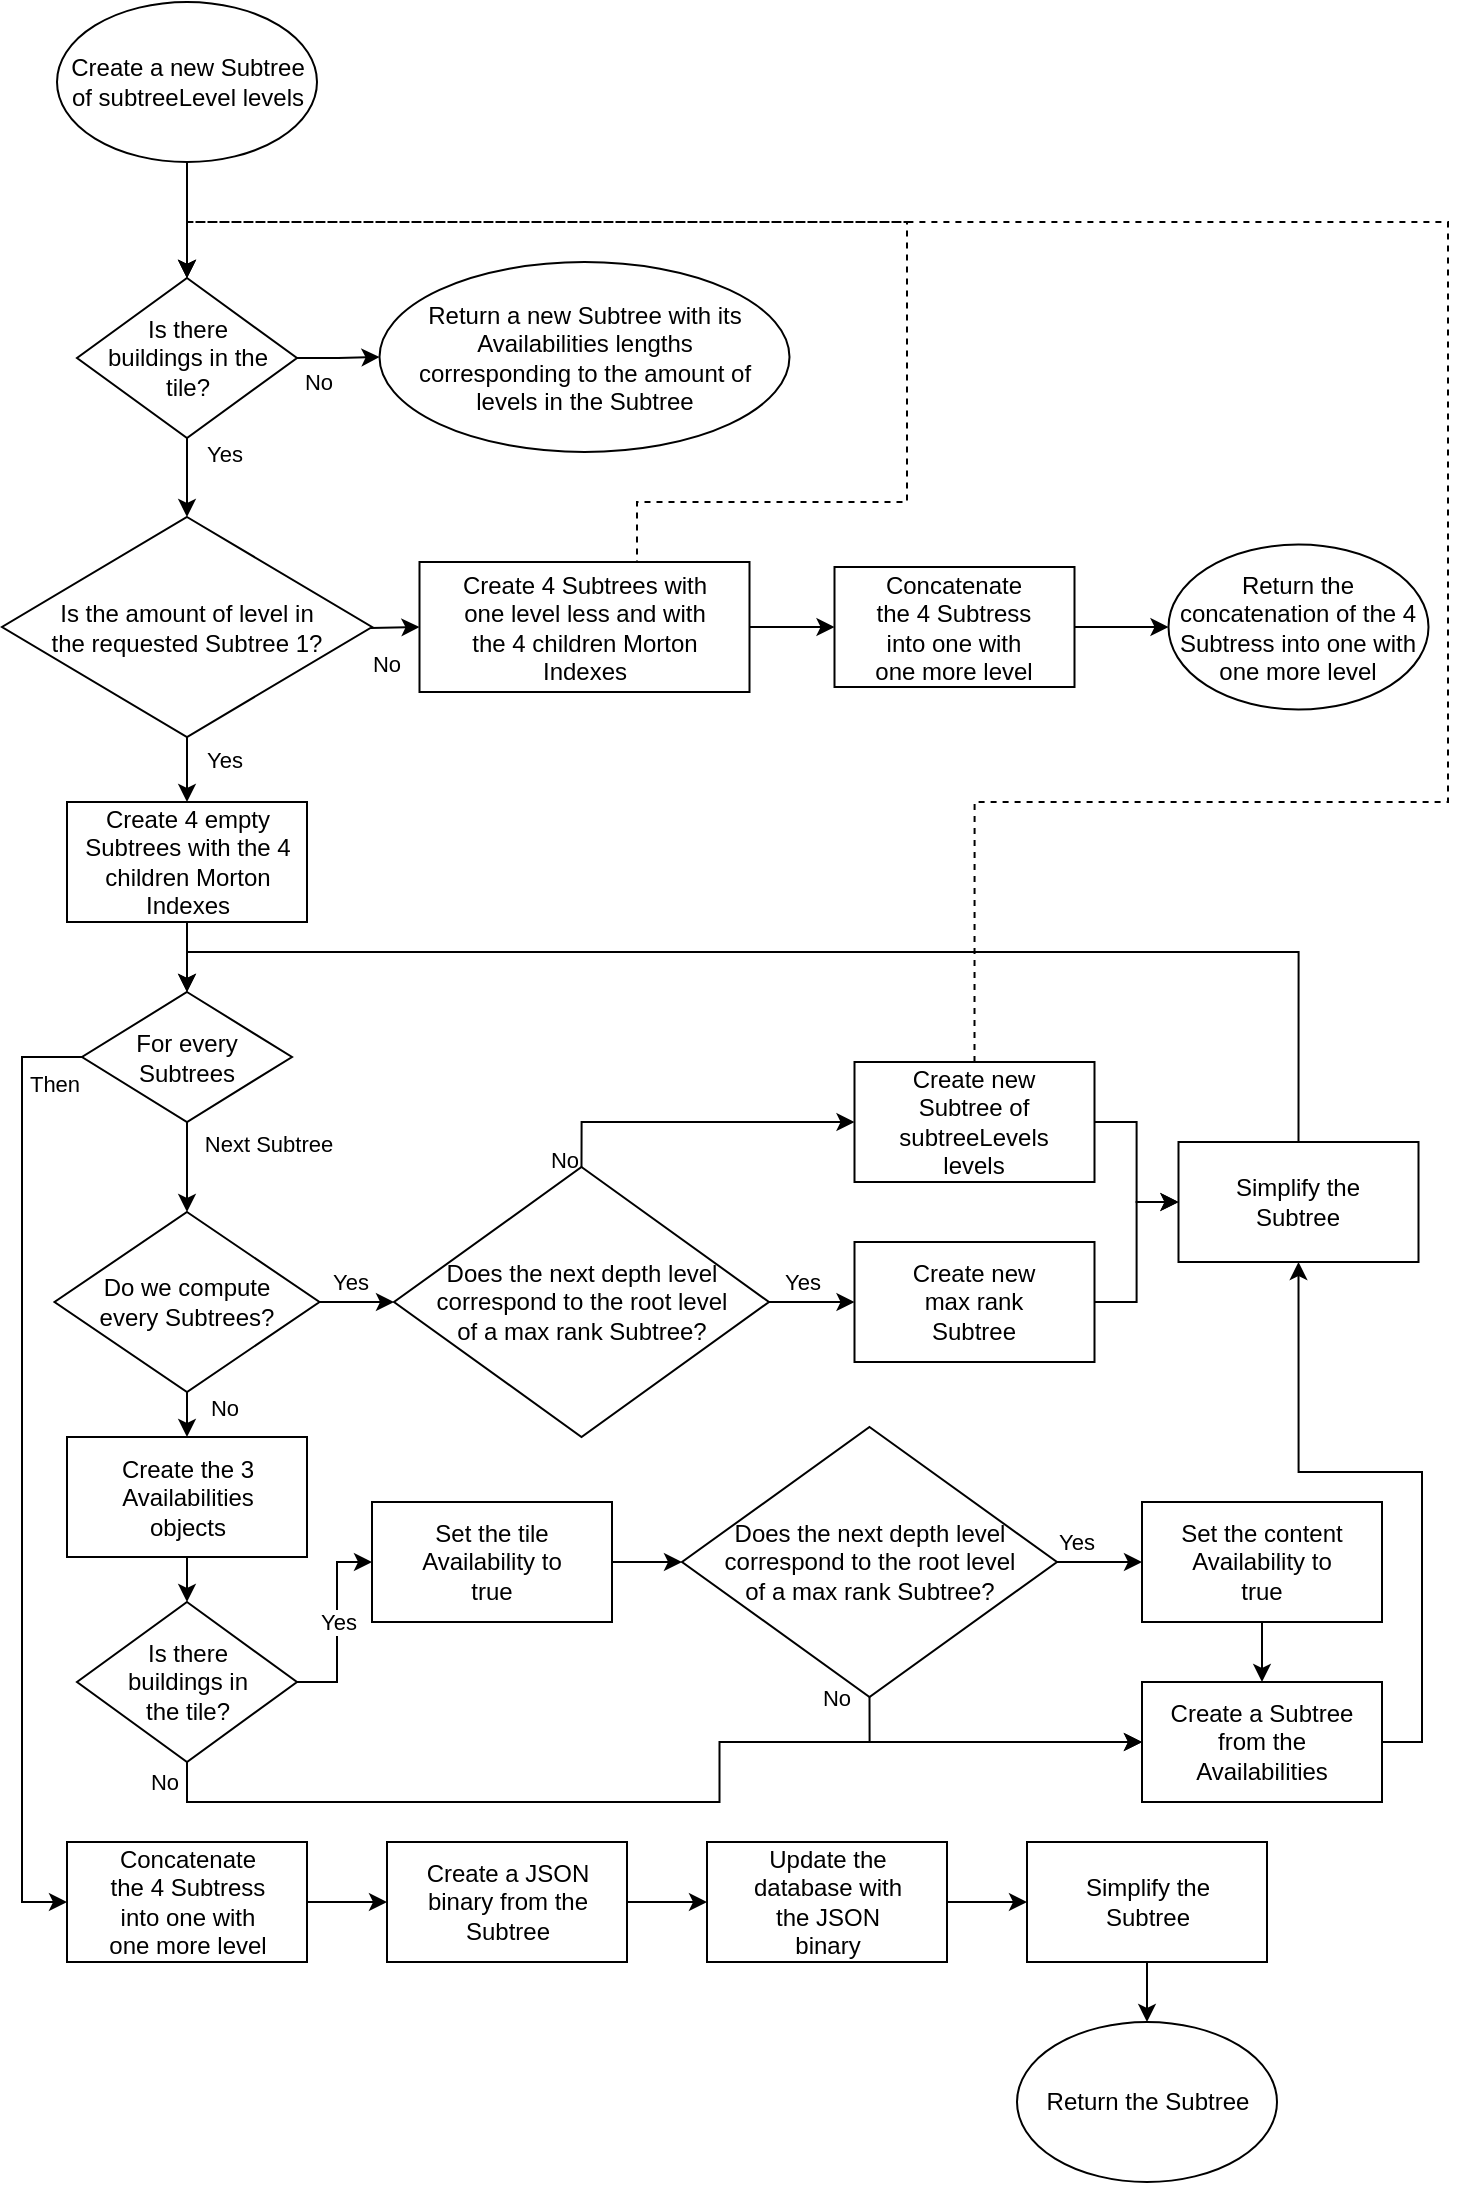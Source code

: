 <mxfile version="24.7.4">
  <diagram id="8tZmdEUZiIzHv_DwVKJz" name="Page-1">
    <mxGraphModel dx="1562" dy="972" grid="1" gridSize="10" guides="1" tooltips="1" connect="1" arrows="1" fold="1" page="1" pageScale="1" pageWidth="827" pageHeight="1169" math="0" shadow="0">
      <root>
        <mxCell id="0" />
        <mxCell id="1" parent="0" />
        <mxCell id="H2X3rNa2zZW_aXIO_rv6-1" value="" style="edgeStyle=orthogonalEdgeStyle;rounded=0;orthogonalLoop=1;jettySize=auto;html=1;" parent="1" source="H2X3rNa2zZW_aXIO_rv6-2" target="H2X3rNa2zZW_aXIO_rv6-7" edge="1">
          <mxGeometry relative="1" as="geometry" />
        </mxCell>
        <mxCell id="H2X3rNa2zZW_aXIO_rv6-2" value="Create a new Subtree of subtreeLevel levels" style="ellipse;whiteSpace=wrap;html=1;" parent="1" vertex="1">
          <mxGeometry x="57.5" y="40" width="130" height="80" as="geometry" />
        </mxCell>
        <mxCell id="H2X3rNa2zZW_aXIO_rv6-30" style="edgeStyle=orthogonalEdgeStyle;rounded=0;orthogonalLoop=1;jettySize=auto;html=1;exitX=1;exitY=0.5;exitDx=0;exitDy=0;entryX=0;entryY=0.5;entryDx=0;entryDy=0;" parent="1" source="H2X3rNa2zZW_aXIO_rv6-7" target="H2X3rNa2zZW_aXIO_rv6-29" edge="1">
          <mxGeometry relative="1" as="geometry">
            <mxPoint x="225" y="217.5" as="targetPoint" />
          </mxGeometry>
        </mxCell>
        <mxCell id="UTTgrvCsNS7yt0SJd_ms-5" value="No" style="edgeLabel;html=1;align=center;verticalAlign=middle;resizable=0;points=[];" vertex="1" connectable="0" parent="H2X3rNa2zZW_aXIO_rv6-30">
          <mxGeometry x="-0.219" y="2" relative="1" as="geometry">
            <mxPoint x="-6" y="14" as="offset" />
          </mxGeometry>
        </mxCell>
        <mxCell id="H2X3rNa2zZW_aXIO_rv6-32" style="edgeStyle=orthogonalEdgeStyle;rounded=0;orthogonalLoop=1;jettySize=auto;html=1;exitX=0.5;exitY=1;exitDx=0;exitDy=0;entryX=0.5;entryY=0;entryDx=0;entryDy=0;" parent="1" source="H2X3rNa2zZW_aXIO_rv6-7" target="H2X3rNa2zZW_aXIO_rv6-31" edge="1">
          <mxGeometry relative="1" as="geometry" />
        </mxCell>
        <mxCell id="UTTgrvCsNS7yt0SJd_ms-4" value="Yes" style="edgeLabel;html=1;align=center;verticalAlign=middle;resizable=0;points=[];" vertex="1" connectable="0" parent="H2X3rNa2zZW_aXIO_rv6-32">
          <mxGeometry x="-0.322" y="-3" relative="1" as="geometry">
            <mxPoint x="21" y="-6" as="offset" />
          </mxGeometry>
        </mxCell>
        <mxCell id="H2X3rNa2zZW_aXIO_rv6-7" value="Is there buildings in the tile?" style="rhombus;whiteSpace=wrap;html=1;spacing=15;" parent="1" vertex="1">
          <mxGeometry x="67.5" y="178" width="110" height="80" as="geometry" />
        </mxCell>
        <mxCell id="H2X3rNa2zZW_aXIO_rv6-16" style="edgeStyle=orthogonalEdgeStyle;rounded=0;orthogonalLoop=1;jettySize=auto;html=1;exitX=0.5;exitY=0;exitDx=0;exitDy=0;entryX=0.5;entryY=0;entryDx=0;entryDy=0;" parent="1" edge="1">
          <mxGeometry relative="1" as="geometry">
            <mxPoint x="965" y="720" as="targetPoint" />
          </mxGeometry>
        </mxCell>
        <mxCell id="H2X3rNa2zZW_aXIO_rv6-29" value="Return a new Subtree with its Availabilities lengths corresponding to the amount of levels in the Subtree" style="ellipse;whiteSpace=wrap;html=1;spacing=15;" parent="1" vertex="1">
          <mxGeometry x="218.75" y="170" width="205" height="95" as="geometry" />
        </mxCell>
        <mxCell id="H2X3rNa2zZW_aXIO_rv6-36" style="edgeStyle=orthogonalEdgeStyle;rounded=0;orthogonalLoop=1;jettySize=auto;html=1;exitX=1;exitY=0.5;exitDx=0;exitDy=0;entryX=0;entryY=0.5;entryDx=0;entryDy=0;" parent="1" target="H2X3rNa2zZW_aXIO_rv6-33" edge="1">
          <mxGeometry relative="1" as="geometry">
            <mxPoint x="188.75" y="352.5" as="sourcePoint" />
          </mxGeometry>
        </mxCell>
        <mxCell id="UTTgrvCsNS7yt0SJd_ms-3" value="No" style="edgeLabel;html=1;align=center;verticalAlign=middle;resizable=0;points=[];" vertex="1" connectable="0" parent="H2X3rNa2zZW_aXIO_rv6-36">
          <mxGeometry x="0.408" relative="1" as="geometry">
            <mxPoint x="-2" y="18" as="offset" />
          </mxGeometry>
        </mxCell>
        <mxCell id="H2X3rNa2zZW_aXIO_rv6-42" style="edgeStyle=orthogonalEdgeStyle;rounded=0;orthogonalLoop=1;jettySize=auto;html=1;exitX=0.5;exitY=1;exitDx=0;exitDy=0;entryX=0.5;entryY=0;entryDx=0;entryDy=0;" parent="1" source="H2X3rNa2zZW_aXIO_rv6-31" target="H2X3rNa2zZW_aXIO_rv6-40" edge="1">
          <mxGeometry relative="1" as="geometry" />
        </mxCell>
        <mxCell id="UTTgrvCsNS7yt0SJd_ms-2" value="Yes" style="edgeLabel;html=1;align=center;verticalAlign=middle;resizable=0;points=[];" vertex="1" connectable="0" parent="H2X3rNa2zZW_aXIO_rv6-42">
          <mxGeometry x="-0.329" y="1" relative="1" as="geometry">
            <mxPoint x="17" as="offset" />
          </mxGeometry>
        </mxCell>
        <mxCell id="H2X3rNa2zZW_aXIO_rv6-31" value="Is the amount of level in the requested Subtree 1?" style="rhombus;whiteSpace=wrap;html=1;spacing=25;" parent="1" vertex="1">
          <mxGeometry x="30" y="297.5" width="185" height="110" as="geometry" />
        </mxCell>
        <mxCell id="H2X3rNa2zZW_aXIO_rv6-37" style="edgeStyle=orthogonalEdgeStyle;rounded=0;orthogonalLoop=1;jettySize=auto;html=1;exitX=1;exitY=0.5;exitDx=0;exitDy=0;entryX=0;entryY=0.5;entryDx=0;entryDy=0;" parent="1" source="H2X3rNa2zZW_aXIO_rv6-33" target="H2X3rNa2zZW_aXIO_rv6-34" edge="1">
          <mxGeometry relative="1" as="geometry" />
        </mxCell>
        <mxCell id="H2X3rNa2zZW_aXIO_rv6-39" style="edgeStyle=orthogonalEdgeStyle;rounded=0;orthogonalLoop=1;jettySize=auto;html=1;exitX=0.5;exitY=0;exitDx=0;exitDy=0;entryX=0.5;entryY=0;entryDx=0;entryDy=0;dashed=1;" parent="1" source="H2X3rNa2zZW_aXIO_rv6-33" target="H2X3rNa2zZW_aXIO_rv6-7" edge="1">
          <mxGeometry relative="1" as="geometry">
            <Array as="points">
              <mxPoint x="347.5" y="290" />
              <mxPoint x="482.5" y="290" />
              <mxPoint x="482.5" y="150" />
              <mxPoint x="122.5" y="150" />
            </Array>
          </mxGeometry>
        </mxCell>
        <mxCell id="H2X3rNa2zZW_aXIO_rv6-33" value="Create 4 Subtrees with one level less and with the 4 children Morton Indexes" style="whiteSpace=wrap;html=1;spacing=20;" parent="1" vertex="1">
          <mxGeometry x="238.75" y="320" width="165" height="65" as="geometry" />
        </mxCell>
        <mxCell id="H2X3rNa2zZW_aXIO_rv6-38" style="edgeStyle=orthogonalEdgeStyle;rounded=0;orthogonalLoop=1;jettySize=auto;html=1;exitX=1;exitY=0.5;exitDx=0;exitDy=0;entryX=0;entryY=0.5;entryDx=0;entryDy=0;" parent="1" source="H2X3rNa2zZW_aXIO_rv6-34" target="H2X3rNa2zZW_aXIO_rv6-35" edge="1">
          <mxGeometry relative="1" as="geometry" />
        </mxCell>
        <mxCell id="H2X3rNa2zZW_aXIO_rv6-34" value="Concatenate the 4 Subtress into one with one more level" style="whiteSpace=wrap;html=1;spacing=20;" parent="1" vertex="1">
          <mxGeometry x="446.25" y="322.5" width="120" height="60" as="geometry" />
        </mxCell>
        <mxCell id="H2X3rNa2zZW_aXIO_rv6-35" value="Return the concatenation of the 4 Subtress into one with one more level" style="ellipse;whiteSpace=wrap;html=1;" parent="1" vertex="1">
          <mxGeometry x="613.25" y="311.25" width="130" height="82.5" as="geometry" />
        </mxCell>
        <mxCell id="H2X3rNa2zZW_aXIO_rv6-48" style="edgeStyle=orthogonalEdgeStyle;rounded=0;orthogonalLoop=1;jettySize=auto;html=1;exitX=0.5;exitY=1;exitDx=0;exitDy=0;entryX=0.5;entryY=0;entryDx=0;entryDy=0;" parent="1" source="H2X3rNa2zZW_aXIO_rv6-40" target="H2X3rNa2zZW_aXIO_rv6-47" edge="1">
          <mxGeometry relative="1" as="geometry" />
        </mxCell>
        <mxCell id="H2X3rNa2zZW_aXIO_rv6-40" value="Create 4 empty Subtrees with the 4 children Morton Indexes" style="whiteSpace=wrap;html=1;spacing=2;" parent="1" vertex="1">
          <mxGeometry x="62.5" y="440" width="120" height="60" as="geometry" />
        </mxCell>
        <mxCell id="H2X3rNa2zZW_aXIO_rv6-46" style="edgeStyle=orthogonalEdgeStyle;rounded=0;orthogonalLoop=1;jettySize=auto;html=1;exitX=1;exitY=0.5;exitDx=0;exitDy=0;entryX=0;entryY=0.5;entryDx=0;entryDy=0;" parent="1" source="H2X3rNa2zZW_aXIO_rv6-41" target="H2X3rNa2zZW_aXIO_rv6-45" edge="1">
          <mxGeometry relative="1" as="geometry" />
        </mxCell>
        <mxCell id="NnyFgAD2d9CzDqMUlDr5-1" value="Yes" style="edgeLabel;html=1;align=center;verticalAlign=middle;resizable=0;points=[];" parent="H2X3rNa2zZW_aXIO_rv6-46" vertex="1" connectable="0">
          <mxGeometry x="-0.23" y="2" relative="1" as="geometry">
            <mxPoint y="-8" as="offset" />
          </mxGeometry>
        </mxCell>
        <mxCell id="NnyFgAD2d9CzDqMUlDr5-58" style="edgeStyle=orthogonalEdgeStyle;rounded=0;orthogonalLoop=1;jettySize=auto;html=1;exitX=0.5;exitY=1;exitDx=0;exitDy=0;entryX=0.5;entryY=0;entryDx=0;entryDy=0;" parent="1" source="H2X3rNa2zZW_aXIO_rv6-41" target="NnyFgAD2d9CzDqMUlDr5-57" edge="1">
          <mxGeometry relative="1" as="geometry" />
        </mxCell>
        <mxCell id="UTTgrvCsNS7yt0SJd_ms-1" value="No" style="edgeLabel;html=1;align=center;verticalAlign=middle;resizable=0;points=[];" vertex="1" connectable="0" parent="NnyFgAD2d9CzDqMUlDr5-58">
          <mxGeometry x="-0.342" y="-2" relative="1" as="geometry">
            <mxPoint x="20" as="offset" />
          </mxGeometry>
        </mxCell>
        <mxCell id="H2X3rNa2zZW_aXIO_rv6-41" value="Do we compute every Subtrees?" style="rhombus;whiteSpace=wrap;html=1;spacing=20;" parent="1" vertex="1">
          <mxGeometry x="56.25" y="645" width="132.5" height="90" as="geometry" />
        </mxCell>
        <mxCell id="H2X3rNa2zZW_aXIO_rv6-52" style="edgeStyle=orthogonalEdgeStyle;rounded=0;orthogonalLoop=1;jettySize=auto;html=1;exitX=1;exitY=0.5;exitDx=0;exitDy=0;entryX=0;entryY=0.5;entryDx=0;entryDy=0;" parent="1" source="H2X3rNa2zZW_aXIO_rv6-45" target="H2X3rNa2zZW_aXIO_rv6-50" edge="1">
          <mxGeometry relative="1" as="geometry" />
        </mxCell>
        <mxCell id="NnyFgAD2d9CzDqMUlDr5-2" value="Yes" style="edgeLabel;html=1;align=center;verticalAlign=middle;resizable=0;points=[];" parent="H2X3rNa2zZW_aXIO_rv6-52" vertex="1" connectable="0">
          <mxGeometry x="-0.037" relative="1" as="geometry">
            <mxPoint x="-4" y="-10" as="offset" />
          </mxGeometry>
        </mxCell>
        <mxCell id="H2X3rNa2zZW_aXIO_rv6-53" style="edgeStyle=orthogonalEdgeStyle;rounded=0;orthogonalLoop=1;jettySize=auto;html=1;exitX=0.5;exitY=0;exitDx=0;exitDy=0;entryX=0;entryY=0.5;entryDx=0;entryDy=0;" parent="1" source="H2X3rNa2zZW_aXIO_rv6-45" target="H2X3rNa2zZW_aXIO_rv6-51" edge="1">
          <mxGeometry relative="1" as="geometry" />
        </mxCell>
        <mxCell id="NnyFgAD2d9CzDqMUlDr5-3" value="No" style="edgeLabel;html=1;align=center;verticalAlign=middle;resizable=0;points=[];" parent="H2X3rNa2zZW_aXIO_rv6-53" vertex="1" connectable="0">
          <mxGeometry x="-0.829" y="2" relative="1" as="geometry">
            <mxPoint x="-7" y="10" as="offset" />
          </mxGeometry>
        </mxCell>
        <mxCell id="H2X3rNa2zZW_aXIO_rv6-45" value="Does the next depth level correspond to the root level of a max rank Subtree?" style="rhombus;whiteSpace=wrap;html=1;shadow=0;fontFamily=Helvetica;fontSize=12;align=center;strokeWidth=1;spacing=20;spacingTop=0;spacingRight=0;" parent="1" vertex="1">
          <mxGeometry x="226" y="622.5" width="187.5" height="135" as="geometry" />
        </mxCell>
        <mxCell id="H2X3rNa2zZW_aXIO_rv6-49" style="edgeStyle=orthogonalEdgeStyle;rounded=0;orthogonalLoop=1;jettySize=auto;html=1;exitX=0.5;exitY=1;exitDx=0;exitDy=0;entryX=0.5;entryY=0;entryDx=0;entryDy=0;" parent="1" source="H2X3rNa2zZW_aXIO_rv6-47" target="H2X3rNa2zZW_aXIO_rv6-41" edge="1">
          <mxGeometry relative="1" as="geometry" />
        </mxCell>
        <mxCell id="H2X3rNa2zZW_aXIO_rv6-57" value="Next Subtree" style="edgeLabel;html=1;align=center;verticalAlign=middle;resizable=0;points=[];" parent="H2X3rNa2zZW_aXIO_rv6-49" vertex="1" connectable="0">
          <mxGeometry x="-0.274" y="-1" relative="1" as="geometry">
            <mxPoint x="41" y="-6" as="offset" />
          </mxGeometry>
        </mxCell>
        <mxCell id="H2X3rNa2zZW_aXIO_rv6-59" style="edgeStyle=orthogonalEdgeStyle;rounded=0;orthogonalLoop=1;jettySize=auto;html=1;exitX=0;exitY=0.5;exitDx=0;exitDy=0;entryX=0;entryY=0.5;entryDx=0;entryDy=0;" parent="1" source="H2X3rNa2zZW_aXIO_rv6-47" target="H2X3rNa2zZW_aXIO_rv6-58" edge="1">
          <mxGeometry relative="1" as="geometry">
            <Array as="points">
              <mxPoint x="40" y="568" />
              <mxPoint x="40" y="990" />
            </Array>
          </mxGeometry>
        </mxCell>
        <mxCell id="H2X3rNa2zZW_aXIO_rv6-60" value="Then" style="edgeLabel;html=1;align=center;verticalAlign=middle;resizable=0;points=[];" parent="H2X3rNa2zZW_aXIO_rv6-59" vertex="1" connectable="0">
          <mxGeometry x="-0.836" y="1" relative="1" as="geometry">
            <mxPoint x="15" y="4" as="offset" />
          </mxGeometry>
        </mxCell>
        <mxCell id="H2X3rNa2zZW_aXIO_rv6-47" value="For every Subtrees" style="rhombus;whiteSpace=wrap;html=1;spacing=20;" parent="1" vertex="1">
          <mxGeometry x="70" y="535" width="105" height="65" as="geometry" />
        </mxCell>
        <mxCell id="H2X3rNa2zZW_aXIO_rv6-64" style="edgeStyle=orthogonalEdgeStyle;rounded=0;orthogonalLoop=1;jettySize=auto;html=1;exitX=1;exitY=0.5;exitDx=0;exitDy=0;entryX=0;entryY=0.5;entryDx=0;entryDy=0;" parent="1" source="H2X3rNa2zZW_aXIO_rv6-50" target="H2X3rNa2zZW_aXIO_rv6-62" edge="1">
          <mxGeometry relative="1" as="geometry" />
        </mxCell>
        <mxCell id="H2X3rNa2zZW_aXIO_rv6-50" value="Create new max rank Subtree" style="whiteSpace=wrap;html=1;spacing=20;" parent="1" vertex="1">
          <mxGeometry x="456.25" y="660" width="120" height="60" as="geometry" />
        </mxCell>
        <mxCell id="H2X3rNa2zZW_aXIO_rv6-54" style="edgeStyle=orthogonalEdgeStyle;rounded=0;orthogonalLoop=1;jettySize=auto;html=1;exitX=0.5;exitY=0;exitDx=0;exitDy=0;entryX=0.5;entryY=0;entryDx=0;entryDy=0;dashed=1;" parent="1" source="H2X3rNa2zZW_aXIO_rv6-51" target="H2X3rNa2zZW_aXIO_rv6-7" edge="1">
          <mxGeometry relative="1" as="geometry">
            <Array as="points">
              <mxPoint x="516" y="440" />
              <mxPoint x="753" y="440" />
              <mxPoint x="753" y="150" />
              <mxPoint x="123" y="150" />
            </Array>
          </mxGeometry>
        </mxCell>
        <mxCell id="H2X3rNa2zZW_aXIO_rv6-63" style="edgeStyle=orthogonalEdgeStyle;rounded=0;orthogonalLoop=1;jettySize=auto;html=1;exitX=1;exitY=0.5;exitDx=0;exitDy=0;entryX=0;entryY=0.5;entryDx=0;entryDy=0;" parent="1" source="H2X3rNa2zZW_aXIO_rv6-51" target="H2X3rNa2zZW_aXIO_rv6-62" edge="1">
          <mxGeometry relative="1" as="geometry" />
        </mxCell>
        <mxCell id="H2X3rNa2zZW_aXIO_rv6-51" value="Create new Subtree of subtreeLevels levels" style="whiteSpace=wrap;html=1;spacing=20;" parent="1" vertex="1">
          <mxGeometry x="456.25" y="570" width="120" height="60" as="geometry" />
        </mxCell>
        <mxCell id="H2X3rNa2zZW_aXIO_rv6-68" style="edgeStyle=orthogonalEdgeStyle;rounded=0;orthogonalLoop=1;jettySize=auto;html=1;exitX=1;exitY=0.5;exitDx=0;exitDy=0;entryX=0;entryY=0.5;entryDx=0;entryDy=0;" parent="1" source="H2X3rNa2zZW_aXIO_rv6-58" target="H2X3rNa2zZW_aXIO_rv6-67" edge="1">
          <mxGeometry relative="1" as="geometry" />
        </mxCell>
        <mxCell id="H2X3rNa2zZW_aXIO_rv6-58" value="Concatenate the 4 Subtress into one with one more level" style="whiteSpace=wrap;html=1;spacing=20;" parent="1" vertex="1">
          <mxGeometry x="62.5" y="960" width="120" height="60" as="geometry" />
        </mxCell>
        <mxCell id="H2X3rNa2zZW_aXIO_rv6-72" style="edgeStyle=orthogonalEdgeStyle;rounded=0;orthogonalLoop=1;jettySize=auto;html=1;exitX=0.5;exitY=1;exitDx=0;exitDy=0;entryX=0.5;entryY=0;entryDx=0;entryDy=0;" parent="1" source="H2X3rNa2zZW_aXIO_rv6-61" target="H2X3rNa2zZW_aXIO_rv6-71" edge="1">
          <mxGeometry relative="1" as="geometry" />
        </mxCell>
        <mxCell id="H2X3rNa2zZW_aXIO_rv6-61" value="Simplify the Subtree" style="whiteSpace=wrap;html=1;spacing=20;" parent="1" vertex="1">
          <mxGeometry x="542.5" y="960" width="120" height="60" as="geometry" />
        </mxCell>
        <mxCell id="H2X3rNa2zZW_aXIO_rv6-65" style="edgeStyle=orthogonalEdgeStyle;rounded=0;orthogonalLoop=1;jettySize=auto;html=1;exitX=0.5;exitY=0;exitDx=0;exitDy=0;entryX=0.5;entryY=0;entryDx=0;entryDy=0;" parent="1" source="H2X3rNa2zZW_aXIO_rv6-62" target="H2X3rNa2zZW_aXIO_rv6-47" edge="1">
          <mxGeometry relative="1" as="geometry" />
        </mxCell>
        <mxCell id="H2X3rNa2zZW_aXIO_rv6-62" value="Simplify the Subtree" style="whiteSpace=wrap;html=1;spacing=20;" parent="1" vertex="1">
          <mxGeometry x="618.25" y="610" width="120" height="60" as="geometry" />
        </mxCell>
        <mxCell id="H2X3rNa2zZW_aXIO_rv6-70" style="edgeStyle=orthogonalEdgeStyle;rounded=0;orthogonalLoop=1;jettySize=auto;html=1;exitX=1;exitY=0.5;exitDx=0;exitDy=0;entryX=0;entryY=0.5;entryDx=0;entryDy=0;" parent="1" source="H2X3rNa2zZW_aXIO_rv6-66" target="H2X3rNa2zZW_aXIO_rv6-61" edge="1">
          <mxGeometry relative="1" as="geometry" />
        </mxCell>
        <mxCell id="H2X3rNa2zZW_aXIO_rv6-66" value="Update the database with the JSON binary" style="whiteSpace=wrap;html=1;spacing=20;" parent="1" vertex="1">
          <mxGeometry x="382.5" y="960" width="120" height="60" as="geometry" />
        </mxCell>
        <mxCell id="H2X3rNa2zZW_aXIO_rv6-69" style="edgeStyle=orthogonalEdgeStyle;rounded=0;orthogonalLoop=1;jettySize=auto;html=1;exitX=1;exitY=0.5;exitDx=0;exitDy=0;entryX=0;entryY=0.5;entryDx=0;entryDy=0;" parent="1" source="H2X3rNa2zZW_aXIO_rv6-67" target="H2X3rNa2zZW_aXIO_rv6-66" edge="1">
          <mxGeometry relative="1" as="geometry" />
        </mxCell>
        <mxCell id="H2X3rNa2zZW_aXIO_rv6-67" value="Create a JSON binary from the Subtree" style="whiteSpace=wrap;html=1;spacing=20;" parent="1" vertex="1">
          <mxGeometry x="222.5" y="960" width="120" height="60" as="geometry" />
        </mxCell>
        <mxCell id="H2X3rNa2zZW_aXIO_rv6-71" value="Return the Subtree" style="ellipse;whiteSpace=wrap;html=1;" parent="1" vertex="1">
          <mxGeometry x="537.5" y="1050" width="130" height="80" as="geometry" />
        </mxCell>
        <mxCell id="NnyFgAD2d9CzDqMUlDr5-39" style="edgeStyle=orthogonalEdgeStyle;rounded=0;orthogonalLoop=1;jettySize=auto;html=1;exitX=1;exitY=0.5;exitDx=0;exitDy=0;entryX=0;entryY=0.5;entryDx=0;entryDy=0;" parent="1" source="NnyFgAD2d9CzDqMUlDr5-13" target="NnyFgAD2d9CzDqMUlDr5-32" edge="1">
          <mxGeometry relative="1" as="geometry" />
        </mxCell>
        <mxCell id="NnyFgAD2d9CzDqMUlDr5-40" value="Yes" style="edgeLabel;html=1;align=center;verticalAlign=middle;resizable=0;points=[];" parent="NnyFgAD2d9CzDqMUlDr5-39" vertex="1" connectable="0">
          <mxGeometry x="-0.236" y="-3" relative="1" as="geometry">
            <mxPoint x="-3" y="-13" as="offset" />
          </mxGeometry>
        </mxCell>
        <mxCell id="NnyFgAD2d9CzDqMUlDr5-61" style="edgeStyle=orthogonalEdgeStyle;rounded=0;orthogonalLoop=1;jettySize=auto;html=1;exitX=0.5;exitY=1;exitDx=0;exitDy=0;entryX=0;entryY=0.5;entryDx=0;entryDy=0;" parent="1" source="NnyFgAD2d9CzDqMUlDr5-13" target="NnyFgAD2d9CzDqMUlDr5-47" edge="1">
          <mxGeometry relative="1" as="geometry" />
        </mxCell>
        <mxCell id="NnyFgAD2d9CzDqMUlDr5-62" value="No" style="edgeLabel;html=1;align=center;verticalAlign=middle;resizable=0;points=[];" parent="NnyFgAD2d9CzDqMUlDr5-61" vertex="1" connectable="0">
          <mxGeometry x="-0.981" y="1" relative="1" as="geometry">
            <mxPoint x="-13" y="5" as="offset" />
          </mxGeometry>
        </mxCell>
        <mxCell id="NnyFgAD2d9CzDqMUlDr5-13" value="Is there buildings in the tile?" style="rhombus;whiteSpace=wrap;html=1;spacing=20;" parent="1" vertex="1">
          <mxGeometry x="67.5" y="840" width="110" height="80" as="geometry" />
        </mxCell>
        <mxCell id="NnyFgAD2d9CzDqMUlDr5-41" style="edgeStyle=orthogonalEdgeStyle;rounded=0;orthogonalLoop=1;jettySize=auto;html=1;exitX=1;exitY=0.5;exitDx=0;exitDy=0;entryX=0;entryY=0.5;entryDx=0;entryDy=0;" parent="1" source="NnyFgAD2d9CzDqMUlDr5-32" target="NnyFgAD2d9CzDqMUlDr5-35" edge="1">
          <mxGeometry relative="1" as="geometry" />
        </mxCell>
        <mxCell id="NnyFgAD2d9CzDqMUlDr5-32" value="Set the tile Availability to true" style="whiteSpace=wrap;html=1;spacing=20;" parent="1" vertex="1">
          <mxGeometry x="215" y="790" width="120" height="60" as="geometry" />
        </mxCell>
        <mxCell id="NnyFgAD2d9CzDqMUlDr5-42" style="edgeStyle=orthogonalEdgeStyle;rounded=0;orthogonalLoop=1;jettySize=auto;html=1;exitX=1;exitY=0.5;exitDx=0;exitDy=0;entryX=0;entryY=0.5;entryDx=0;entryDy=0;" parent="1" source="NnyFgAD2d9CzDqMUlDr5-35" target="NnyFgAD2d9CzDqMUlDr5-36" edge="1">
          <mxGeometry relative="1" as="geometry" />
        </mxCell>
        <mxCell id="NnyFgAD2d9CzDqMUlDr5-46" value="Yes" style="edgeLabel;html=1;align=center;verticalAlign=middle;resizable=0;points=[];" parent="NnyFgAD2d9CzDqMUlDr5-42" vertex="1" connectable="0">
          <mxGeometry x="-0.176" y="2" relative="1" as="geometry">
            <mxPoint x="-8" y="-8" as="offset" />
          </mxGeometry>
        </mxCell>
        <mxCell id="NnyFgAD2d9CzDqMUlDr5-49" style="edgeStyle=orthogonalEdgeStyle;rounded=0;orthogonalLoop=1;jettySize=auto;html=1;exitX=0.5;exitY=1;exitDx=0;exitDy=0;entryX=0;entryY=0.5;entryDx=0;entryDy=0;" parent="1" source="NnyFgAD2d9CzDqMUlDr5-35" target="NnyFgAD2d9CzDqMUlDr5-47" edge="1">
          <mxGeometry relative="1" as="geometry">
            <Array as="points">
              <mxPoint x="464" y="910" />
            </Array>
          </mxGeometry>
        </mxCell>
        <mxCell id="NnyFgAD2d9CzDqMUlDr5-50" value="No" style="edgeLabel;html=1;align=center;verticalAlign=middle;resizable=0;points=[];" parent="NnyFgAD2d9CzDqMUlDr5-49" vertex="1" connectable="0">
          <mxGeometry x="-0.385" relative="1" as="geometry">
            <mxPoint x="-44" y="-22" as="offset" />
          </mxGeometry>
        </mxCell>
        <mxCell id="NnyFgAD2d9CzDqMUlDr5-35" value="Does the next depth level correspond to the root level of a max rank Subtree?" style="rhombus;whiteSpace=wrap;html=1;shadow=0;fontFamily=Helvetica;fontSize=12;align=center;strokeWidth=1;spacing=20;spacingTop=0;spacingRight=0;" parent="1" vertex="1">
          <mxGeometry x="370" y="752.5" width="187.5" height="135" as="geometry" />
        </mxCell>
        <mxCell id="NnyFgAD2d9CzDqMUlDr5-51" style="edgeStyle=orthogonalEdgeStyle;rounded=0;orthogonalLoop=1;jettySize=auto;html=1;exitX=0.5;exitY=1;exitDx=0;exitDy=0;entryX=0.5;entryY=0;entryDx=0;entryDy=0;" parent="1" source="NnyFgAD2d9CzDqMUlDr5-36" target="NnyFgAD2d9CzDqMUlDr5-47" edge="1">
          <mxGeometry relative="1" as="geometry" />
        </mxCell>
        <mxCell id="NnyFgAD2d9CzDqMUlDr5-36" value="Set the content Availability to true" style="whiteSpace=wrap;html=1;spacing=20;" parent="1" vertex="1">
          <mxGeometry x="600" y="790" width="120" height="60" as="geometry" />
        </mxCell>
        <mxCell id="NnyFgAD2d9CzDqMUlDr5-63" style="edgeStyle=orthogonalEdgeStyle;rounded=0;orthogonalLoop=1;jettySize=auto;html=1;exitX=1;exitY=0.5;exitDx=0;exitDy=0;entryX=0.5;entryY=1;entryDx=0;entryDy=0;" parent="1" source="NnyFgAD2d9CzDqMUlDr5-47" target="H2X3rNa2zZW_aXIO_rv6-62" edge="1">
          <mxGeometry relative="1" as="geometry" />
        </mxCell>
        <mxCell id="NnyFgAD2d9CzDqMUlDr5-47" value="Create a Subtree from the Availabilities" style="whiteSpace=wrap;html=1;spacing=10;" parent="1" vertex="1">
          <mxGeometry x="600" y="880" width="120" height="60" as="geometry" />
        </mxCell>
        <mxCell id="NnyFgAD2d9CzDqMUlDr5-59" style="edgeStyle=orthogonalEdgeStyle;rounded=0;orthogonalLoop=1;jettySize=auto;html=1;exitX=0.5;exitY=1;exitDx=0;exitDy=0;entryX=0.5;entryY=0;entryDx=0;entryDy=0;" parent="1" source="NnyFgAD2d9CzDqMUlDr5-57" target="NnyFgAD2d9CzDqMUlDr5-13" edge="1">
          <mxGeometry relative="1" as="geometry" />
        </mxCell>
        <mxCell id="NnyFgAD2d9CzDqMUlDr5-57" value="Create the 3 Availabilities objects" style="whiteSpace=wrap;html=1;spacing=20;" parent="1" vertex="1">
          <mxGeometry x="62.5" y="757.5" width="120" height="60" as="geometry" />
        </mxCell>
      </root>
    </mxGraphModel>
  </diagram>
</mxfile>
